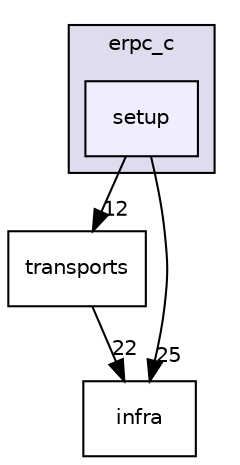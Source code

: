 digraph "setup" {
  compound=true
  node [ fontsize="10", fontname="Helvetica"];
  edge [ labelfontsize="10", labelfontname="Helvetica"];
  subgraph clusterdir_ecce72d14eab190b8175cc3cd0696eeb {
    graph [ bgcolor="#ddddee", pencolor="black", label="erpc_c" fontname="Helvetica", fontsize="10", URL="dir_ecce72d14eab190b8175cc3cd0696eeb.html"]
  dir_318b660cd76dff0271d6acfa47597bac [shape=box, label="setup", style="filled", fillcolor="#eeeeff", pencolor="black", URL="dir_318b660cd76dff0271d6acfa47597bac.html"];
  }
  dir_65f3d2eaa0376abba9fa4e8a5e7d2f88 [shape=box label="transports" URL="dir_65f3d2eaa0376abba9fa4e8a5e7d2f88.html"];
  dir_4c1986dc9092ab2d1c997193a3634562 [shape=box label="infra" URL="dir_4c1986dc9092ab2d1c997193a3634562.html"];
  dir_65f3d2eaa0376abba9fa4e8a5e7d2f88->dir_4c1986dc9092ab2d1c997193a3634562 [headlabel="22", labeldistance=1.5 headhref="dir_000002_000001.html"];
  dir_318b660cd76dff0271d6acfa47597bac->dir_65f3d2eaa0376abba9fa4e8a5e7d2f88 [headlabel="12", labeldistance=1.5 headhref="dir_000003_000002.html"];
  dir_318b660cd76dff0271d6acfa47597bac->dir_4c1986dc9092ab2d1c997193a3634562 [headlabel="25", labeldistance=1.5 headhref="dir_000003_000001.html"];
}
